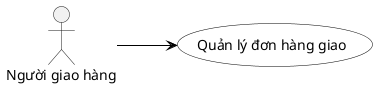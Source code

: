 @startuml
' Use horizontal layout with actors on both sides
left to right direction

' Improve visual appearance
skinparam usecase {
  BackgroundColor white
  BorderColor black
  ArrowColor black
}
skinparam linetype polyline

' Actors
actor "Người giao hàng" as ngh

usecase "Quản lý đơn hàng giao" as UC1

ngh --> UC1

@enduml